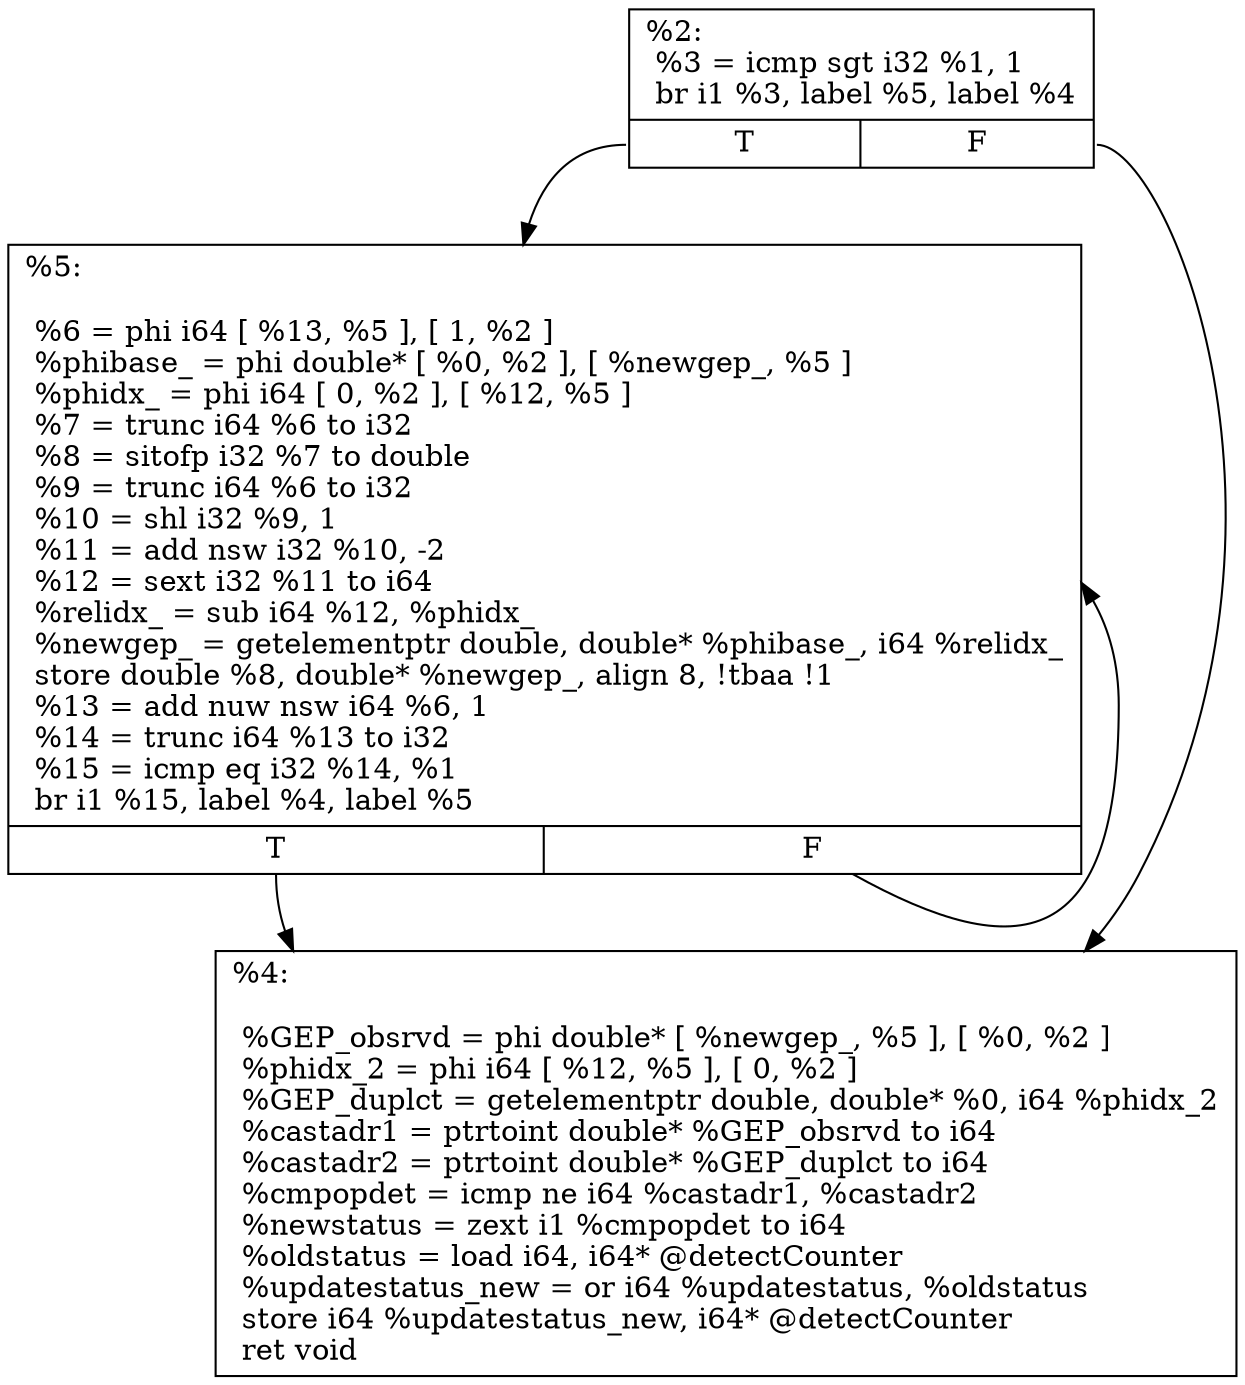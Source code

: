 digraph "CFG for 'ex1' function" {

	Node0x2f10b30 [shape=record,label="{%2:\l  %3 = icmp sgt i32 %1, 1\l  br i1 %3, label %5, label %4\l|{<s0>T|<s1>F}}"];
	Node0x2f10b30:s0 -> Node0x2f10bd0;
	Node0x2f10b30:s1 -> Node0x2f10b80;
	Node0x2f10b80 [shape=record,label="{%4:\l\l  %GEP_obsrvd = phi double* [ %newgep_, %5 ], [ %0, %2 ]\l  %phidx_2 = phi i64 [ %12, %5 ], [ 0, %2 ]\l  %GEP_duplct = getelementptr double, double* %0, i64 %phidx_2\l  %castadr1 = ptrtoint double* %GEP_obsrvd to i64\l  %castadr2 = ptrtoint double* %GEP_duplct to i64\l  %cmpopdet = icmp ne i64 %castadr1, %castadr2\l  %newstatus = zext i1 %cmpopdet to i64\l  %oldstatus = load i64, i64* @detectCounter\l  %updatestatus_new = or i64 %updatestatus, %oldstatus\l  store i64 %updatestatus_new, i64* @detectCounter\l  ret void\l}"];
	Node0x2f10bd0 [shape=record,label="{%5:\l\l  %6 = phi i64 [ %13, %5 ], [ 1, %2 ]\l  %phibase_ = phi double* [ %0, %2 ], [ %newgep_, %5 ]\l  %phidx_ = phi i64 [ 0, %2 ], [ %12, %5 ]\l  %7 = trunc i64 %6 to i32\l  %8 = sitofp i32 %7 to double\l  %9 = trunc i64 %6 to i32\l  %10 = shl i32 %9, 1\l  %11 = add nsw i32 %10, -2\l  %12 = sext i32 %11 to i64\l  %relidx_ = sub i64 %12, %phidx_\l  %newgep_ = getelementptr double, double* %phibase_, i64 %relidx_\l  store double %8, double* %newgep_, align 8, !tbaa !1\l  %13 = add nuw nsw i64 %6, 1\l  %14 = trunc i64 %13 to i32\l  %15 = icmp eq i32 %14, %1\l  br i1 %15, label %4, label %5\l|{<s0>T|<s1>F}}"];
	Node0x2f10bd0:s0 -> Node0x2f10b80;
	Node0x2f10bd0:s1 -> Node0x2f10bd0;
}
